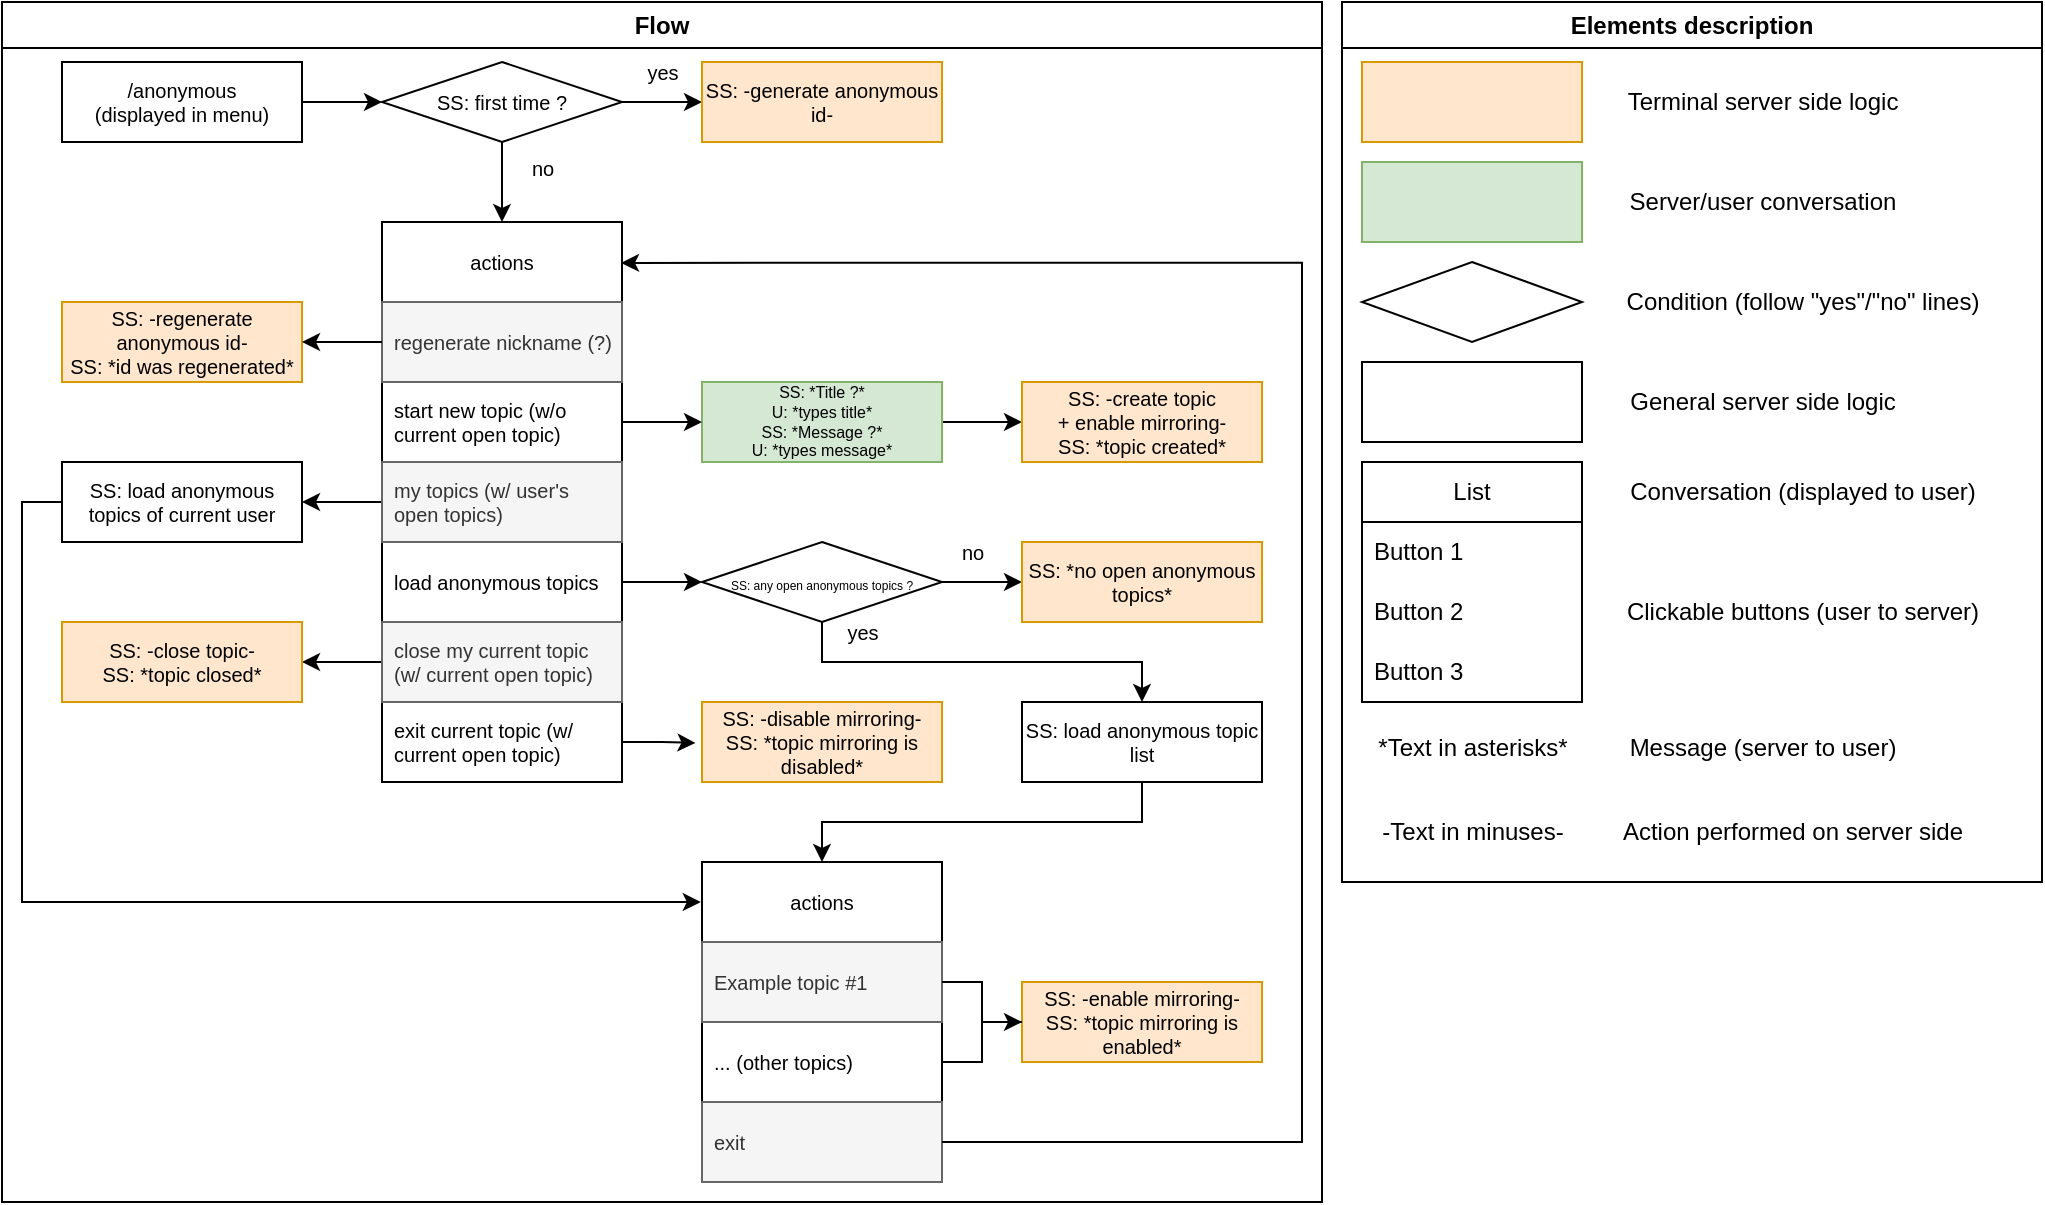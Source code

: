 <mxfile version="22.1.9" type="github">
  <diagram name="Page-1" id="vTNOPobx8QsRTyyNI5oX">
    <mxGraphModel dx="1430" dy="723" grid="1" gridSize="10" guides="1" tooltips="1" connect="1" arrows="1" fold="1" page="1" pageScale="1" pageWidth="850" pageHeight="1100" math="0" shadow="0">
      <root>
        <mxCell id="0" />
        <mxCell id="1" parent="0" />
        <mxCell id="AavUFSyJIeIR4vU6FIvM-2" style="edgeStyle=orthogonalEdgeStyle;rounded=0;orthogonalLoop=1;jettySize=auto;html=1;exitX=1;exitY=0.5;exitDx=0;exitDy=0;entryX=0;entryY=0.5;entryDx=0;entryDy=0;fontSize=10;" edge="1" parent="1" source="AavUFSyJIeIR4vU6FIvM-1" target="AavUFSyJIeIR4vU6FIvM-8">
          <mxGeometry relative="1" as="geometry">
            <mxPoint x="209" y="60" as="targetPoint" />
          </mxGeometry>
        </mxCell>
        <mxCell id="AavUFSyJIeIR4vU6FIvM-1" value="&lt;div&gt;/anonymous&lt;/div&gt;&lt;div&gt;(displayed in menu)&lt;br&gt;&lt;/div&gt;" style="rounded=0;whiteSpace=wrap;html=1;fontSize=10;" vertex="1" parent="1">
          <mxGeometry x="40" y="40" width="120" height="40" as="geometry" />
        </mxCell>
        <mxCell id="AavUFSyJIeIR4vU6FIvM-3" value="actions" style="swimlane;fontStyle=0;childLayout=stackLayout;horizontal=1;startSize=40;horizontalStack=0;resizeParent=1;resizeParentMax=0;resizeLast=0;collapsible=1;marginBottom=0;whiteSpace=wrap;html=1;fontSize=10;" vertex="1" parent="1">
          <mxGeometry x="200" y="120" width="120" height="280" as="geometry">
            <mxRectangle x="200" y="120" width="70" height="40" as="alternateBounds" />
          </mxGeometry>
        </mxCell>
        <mxCell id="AavUFSyJIeIR4vU6FIvM-4" value="&lt;div style=&quot;font-size: 10px;&quot;&gt;regenerate nickname (?)&lt;br style=&quot;font-size: 10px;&quot;&gt;&lt;/div&gt;" style="text;strokeColor=#666666;fillColor=#f5f5f5;align=left;verticalAlign=middle;spacingLeft=4;spacingRight=4;overflow=hidden;points=[[0,0.5],[1,0.5]];portConstraint=eastwest;rotatable=0;whiteSpace=wrap;html=1;fontSize=10;fontColor=#333333;" vertex="1" parent="AavUFSyJIeIR4vU6FIvM-3">
          <mxGeometry y="40" width="120" height="40" as="geometry" />
        </mxCell>
        <mxCell id="AavUFSyJIeIR4vU6FIvM-40" value="&lt;div style=&quot;font-size: 10px;&quot;&gt;start new topic (w/o current open topic)&lt;br style=&quot;font-size: 10px;&quot;&gt;&lt;/div&gt;" style="text;strokeColor=none;fillColor=none;align=left;verticalAlign=middle;spacingLeft=4;spacingRight=4;overflow=hidden;points=[[0,0.5],[1,0.5]];portConstraint=eastwest;rotatable=0;whiteSpace=wrap;html=1;fontSize=10;" vertex="1" parent="AavUFSyJIeIR4vU6FIvM-3">
          <mxGeometry y="80" width="120" height="40" as="geometry" />
        </mxCell>
        <mxCell id="AavUFSyJIeIR4vU6FIvM-81" style="edgeStyle=orthogonalEdgeStyle;rounded=0;orthogonalLoop=1;jettySize=auto;html=1;" edge="1" parent="AavUFSyJIeIR4vU6FIvM-3" source="AavUFSyJIeIR4vU6FIvM-44">
          <mxGeometry relative="1" as="geometry">
            <mxPoint x="-40" y="140" as="targetPoint" />
          </mxGeometry>
        </mxCell>
        <mxCell id="AavUFSyJIeIR4vU6FIvM-44" value="my topics (w/ user&#39;s open topics)" style="text;strokeColor=#666666;fillColor=#f5f5f5;align=left;verticalAlign=middle;spacingLeft=4;spacingRight=4;overflow=hidden;points=[[0,0.5],[1,0.5]];portConstraint=eastwest;rotatable=0;whiteSpace=wrap;html=1;fontSize=10;fontColor=#333333;" vertex="1" parent="AavUFSyJIeIR4vU6FIvM-3">
          <mxGeometry y="120" width="120" height="40" as="geometry" />
        </mxCell>
        <mxCell id="AavUFSyJIeIR4vU6FIvM-6" value="load anonymous topics" style="text;strokeColor=none;fillColor=none;align=left;verticalAlign=middle;spacingLeft=4;spacingRight=4;overflow=hidden;points=[[0,0.5],[1,0.5]];portConstraint=eastwest;rotatable=0;whiteSpace=wrap;html=1;fontSize=10;" vertex="1" parent="AavUFSyJIeIR4vU6FIvM-3">
          <mxGeometry y="160" width="120" height="40" as="geometry" />
        </mxCell>
        <mxCell id="AavUFSyJIeIR4vU6FIvM-87" style="edgeStyle=orthogonalEdgeStyle;rounded=0;orthogonalLoop=1;jettySize=auto;html=1;" edge="1" parent="AavUFSyJIeIR4vU6FIvM-3" source="AavUFSyJIeIR4vU6FIvM-86">
          <mxGeometry relative="1" as="geometry">
            <mxPoint x="-40" y="220" as="targetPoint" />
          </mxGeometry>
        </mxCell>
        <mxCell id="AavUFSyJIeIR4vU6FIvM-86" value="close my current topic (w/ current open topic)" style="text;strokeColor=#666666;fillColor=#f5f5f5;align=left;verticalAlign=middle;spacingLeft=4;spacingRight=4;overflow=hidden;points=[[0,0.5],[1,0.5]];portConstraint=eastwest;rotatable=0;whiteSpace=wrap;html=1;fontSize=10;fontColor=#333333;" vertex="1" parent="AavUFSyJIeIR4vU6FIvM-3">
          <mxGeometry y="200" width="120" height="40" as="geometry" />
        </mxCell>
        <mxCell id="AavUFSyJIeIR4vU6FIvM-39" value="&lt;div style=&quot;font-size: 10px;&quot;&gt;exit current topic (w/ current open topic)&lt;/div&gt;" style="text;align=left;verticalAlign=middle;spacingLeft=4;spacingRight=4;overflow=hidden;points=[[0,0.5],[1,0.5]];portConstraint=eastwest;rotatable=0;whiteSpace=wrap;html=1;fontSize=10;" vertex="1" parent="AavUFSyJIeIR4vU6FIvM-3">
          <mxGeometry y="240" width="120" height="40" as="geometry" />
        </mxCell>
        <mxCell id="AavUFSyJIeIR4vU6FIvM-9" style="edgeStyle=orthogonalEdgeStyle;rounded=0;orthogonalLoop=1;jettySize=auto;html=1;exitX=1;exitY=0.5;exitDx=0;exitDy=0;fontSize=10;" edge="1" parent="1" source="AavUFSyJIeIR4vU6FIvM-8">
          <mxGeometry relative="1" as="geometry">
            <mxPoint x="360" y="60" as="targetPoint" />
          </mxGeometry>
        </mxCell>
        <mxCell id="AavUFSyJIeIR4vU6FIvM-12" style="edgeStyle=orthogonalEdgeStyle;rounded=0;orthogonalLoop=1;jettySize=auto;html=1;exitX=0.5;exitY=1;exitDx=0;exitDy=0;fontSize=10;entryX=0.5;entryY=0;entryDx=0;entryDy=0;" edge="1" parent="1" source="AavUFSyJIeIR4vU6FIvM-8" target="AavUFSyJIeIR4vU6FIvM-3">
          <mxGeometry relative="1" as="geometry">
            <mxPoint x="259.979" y="120" as="targetPoint" />
            <Array as="points" />
          </mxGeometry>
        </mxCell>
        <mxCell id="AavUFSyJIeIR4vU6FIvM-8" value="&lt;font style=&quot;font-size: 10px;&quot;&gt;SS: first time ?&lt;/font&gt;" style="rhombus;whiteSpace=wrap;html=1;fontSize=10;" vertex="1" parent="1">
          <mxGeometry x="200" y="40" width="120" height="40" as="geometry" />
        </mxCell>
        <mxCell id="AavUFSyJIeIR4vU6FIvM-11" value="yes" style="text;html=1;align=center;verticalAlign=middle;resizable=0;points=[];autosize=1;strokeColor=none;fillColor=none;fontSize=10;" vertex="1" parent="1">
          <mxGeometry x="320" y="30" width="40" height="30" as="geometry" />
        </mxCell>
        <mxCell id="AavUFSyJIeIR4vU6FIvM-23" value="&lt;div style=&quot;font-size: 10px;&quot;&gt;&lt;font style=&quot;font-size: 10px;&quot;&gt;SS: -generate anonymous id-&lt;br style=&quot;font-size: 10px;&quot;&gt;&lt;/font&gt;&lt;/div&gt;" style="rounded=0;whiteSpace=wrap;html=1;fontSize=10;fillColor=#ffe6cc;strokeColor=#d79b00;" vertex="1" parent="1">
          <mxGeometry x="360" y="40" width="120" height="40" as="geometry" />
        </mxCell>
        <mxCell id="AavUFSyJIeIR4vU6FIvM-46" style="edgeStyle=orthogonalEdgeStyle;rounded=0;orthogonalLoop=1;jettySize=auto;html=1;entryX=0.5;entryY=0;entryDx=0;entryDy=0;exitX=0.5;exitY=1;exitDx=0;exitDy=0;fontSize=10;" edge="1" parent="1" source="AavUFSyJIeIR4vU6FIvM-58" target="AavUFSyJIeIR4vU6FIvM-59">
          <mxGeometry relative="1" as="geometry">
            <mxPoint x="420" y="360" as="targetPoint" />
            <mxPoint x="419.97" y="320" as="sourcePoint" />
            <Array as="points">
              <mxPoint x="420" y="340" />
              <mxPoint x="580" y="340" />
            </Array>
          </mxGeometry>
        </mxCell>
        <mxCell id="AavUFSyJIeIR4vU6FIvM-41" value="&lt;div style=&quot;font-size: 10px;&quot;&gt;SS: -disable mirroring-&lt;/div&gt;&lt;div style=&quot;font-size: 10px;&quot;&gt;SS: *topic mirroring is disabled*&lt;br style=&quot;font-size: 10px;&quot;&gt; &lt;/div&gt;" style="rounded=0;whiteSpace=wrap;html=1;fillColor=#ffe6cc;strokeColor=#d79b00;fontSize=10;" vertex="1" parent="1">
          <mxGeometry x="360" y="360" width="120" height="40" as="geometry" />
        </mxCell>
        <mxCell id="AavUFSyJIeIR4vU6FIvM-43" style="edgeStyle=orthogonalEdgeStyle;rounded=0;orthogonalLoop=1;jettySize=auto;html=1;exitX=1;exitY=0.5;exitDx=0;exitDy=0;entryX=0;entryY=0.5;entryDx=0;entryDy=0;fontSize=10;" edge="1" parent="1" source="AavUFSyJIeIR4vU6FIvM-6" target="AavUFSyJIeIR4vU6FIvM-58">
          <mxGeometry relative="1" as="geometry">
            <mxPoint x="360" y="300" as="targetPoint" />
            <Array as="points" />
          </mxGeometry>
        </mxCell>
        <mxCell id="AavUFSyJIeIR4vU6FIvM-49" value="&lt;div style=&quot;font-size: 10px;&quot;&gt;actions&lt;/div&gt;" style="swimlane;fontStyle=0;childLayout=stackLayout;horizontal=1;startSize=40;horizontalStack=0;resizeParent=1;resizeParentMax=0;resizeLast=0;collapsible=1;marginBottom=0;whiteSpace=wrap;html=1;fontSize=10;" vertex="1" parent="1">
          <mxGeometry x="360" y="440" width="120" height="160" as="geometry" />
        </mxCell>
        <mxCell id="AavUFSyJIeIR4vU6FIvM-50" value="Example topic #1" style="text;strokeColor=#666666;fillColor=#f5f5f5;align=left;verticalAlign=middle;spacingLeft=4;spacingRight=4;overflow=hidden;points=[[0,0.5],[1,0.5]];portConstraint=eastwest;rotatable=0;whiteSpace=wrap;html=1;fontSize=10;fontColor=#333333;" vertex="1" parent="AavUFSyJIeIR4vU6FIvM-49">
          <mxGeometry y="40" width="120" height="40" as="geometry" />
        </mxCell>
        <mxCell id="AavUFSyJIeIR4vU6FIvM-51" value="... (other topics)" style="text;strokeColor=none;fillColor=none;align=left;verticalAlign=middle;spacingLeft=4;spacingRight=4;overflow=hidden;points=[[0,0.5],[1,0.5]];portConstraint=eastwest;rotatable=0;whiteSpace=wrap;html=1;fontSize=10;" vertex="1" parent="AavUFSyJIeIR4vU6FIvM-49">
          <mxGeometry y="80" width="120" height="40" as="geometry" />
        </mxCell>
        <mxCell id="AavUFSyJIeIR4vU6FIvM-52" value="&lt;div style=&quot;font-size: 10px;&quot;&gt;exit&lt;/div&gt;" style="text;strokeColor=#666666;fillColor=#f5f5f5;align=left;verticalAlign=middle;spacingLeft=4;spacingRight=4;overflow=hidden;points=[[0,0.5],[1,0.5]];portConstraint=eastwest;rotatable=0;whiteSpace=wrap;html=1;fontSize=10;fontColor=#333333;" vertex="1" parent="AavUFSyJIeIR4vU6FIvM-49">
          <mxGeometry y="120" width="120" height="40" as="geometry" />
        </mxCell>
        <mxCell id="AavUFSyJIeIR4vU6FIvM-55" style="edgeStyle=orthogonalEdgeStyle;rounded=0;orthogonalLoop=1;jettySize=auto;html=1;entryX=0.5;entryY=0;entryDx=0;entryDy=0;exitX=0.5;exitY=1;exitDx=0;exitDy=0;fontSize=10;" edge="1" parent="1" source="AavUFSyJIeIR4vU6FIvM-59" target="AavUFSyJIeIR4vU6FIvM-49">
          <mxGeometry relative="1" as="geometry">
            <mxPoint x="478.545" y="380.485" as="sourcePoint" />
            <Array as="points">
              <mxPoint x="580" y="420" />
              <mxPoint x="420" y="420" />
            </Array>
          </mxGeometry>
        </mxCell>
        <mxCell id="AavUFSyJIeIR4vU6FIvM-56" value="&lt;div style=&quot;font-size: 10px;&quot;&gt;yes&lt;/div&gt;" style="text;html=1;align=center;verticalAlign=middle;resizable=0;points=[];autosize=1;strokeColor=none;fillColor=none;fontSize=10;" vertex="1" parent="1">
          <mxGeometry x="420" y="310" width="40" height="30" as="geometry" />
        </mxCell>
        <mxCell id="AavUFSyJIeIR4vU6FIvM-79" style="edgeStyle=orthogonalEdgeStyle;rounded=0;orthogonalLoop=1;jettySize=auto;html=1;exitX=1;exitY=0.5;exitDx=0;exitDy=0;entryX=0;entryY=0.5;entryDx=0;entryDy=0;fontSize=10;" edge="1" parent="1" source="AavUFSyJIeIR4vU6FIvM-58" target="AavUFSyJIeIR4vU6FIvM-76">
          <mxGeometry relative="1" as="geometry">
            <mxPoint x="500" y="250" as="targetPoint" />
          </mxGeometry>
        </mxCell>
        <mxCell id="AavUFSyJIeIR4vU6FIvM-58" value="&lt;font style=&quot;font-size: 6px;&quot;&gt;SS: any open anonymous topics ?&lt;br&gt;&lt;/font&gt;" style="rhombus;whiteSpace=wrap;html=1;fontSize=10;" vertex="1" parent="1">
          <mxGeometry x="360" y="280" width="120" height="40" as="geometry" />
        </mxCell>
        <mxCell id="AavUFSyJIeIR4vU6FIvM-59" value="SS: load anonymous topic list" style="rounded=0;whiteSpace=wrap;html=1;fontSize=10;" vertex="1" parent="1">
          <mxGeometry x="520" y="360" width="120" height="40" as="geometry" />
        </mxCell>
        <mxCell id="AavUFSyJIeIR4vU6FIvM-57" style="edgeStyle=orthogonalEdgeStyle;rounded=0;orthogonalLoop=1;jettySize=auto;html=1;exitX=1;exitY=0.5;exitDx=0;exitDy=0;fontSize=10;entryX=0.996;entryY=0.073;entryDx=0;entryDy=0;entryPerimeter=0;" edge="1" parent="1" source="AavUFSyJIeIR4vU6FIvM-52" target="AavUFSyJIeIR4vU6FIvM-3">
          <mxGeometry relative="1" as="geometry">
            <mxPoint x="370" y="140" as="targetPoint" />
            <mxPoint x="474.45" y="577.04" as="sourcePoint" />
            <Array as="points">
              <mxPoint x="660" y="580" />
              <mxPoint x="660" y="140" />
            </Array>
          </mxGeometry>
        </mxCell>
        <mxCell id="AavUFSyJIeIR4vU6FIvM-63" value="&lt;div style=&quot;font-size: 10px;&quot;&gt;&lt;font style=&quot;font-size: 10px;&quot;&gt;SS: -enable mirroring-&lt;/font&gt;&lt;/div&gt;&lt;div style=&quot;font-size: 10px;&quot;&gt;&lt;font style=&quot;font-size: 10px;&quot;&gt;SS: *topic mirroring is enabled*&lt;br style=&quot;font-size: 10px;&quot;&gt;&lt;/font&gt;&lt;/div&gt;" style="rounded=0;whiteSpace=wrap;html=1;fillColor=#ffe6cc;strokeColor=#d79b00;fontSize=10;" vertex="1" parent="1">
          <mxGeometry x="520" y="500" width="120" height="40" as="geometry" />
        </mxCell>
        <mxCell id="AavUFSyJIeIR4vU6FIvM-64" style="edgeStyle=orthogonalEdgeStyle;rounded=0;orthogonalLoop=1;jettySize=auto;html=1;exitX=1;exitY=0.5;exitDx=0;exitDy=0;entryX=0;entryY=0.5;entryDx=0;entryDy=0;fontSize=10;" edge="1" parent="1" source="AavUFSyJIeIR4vU6FIvM-50" target="AavUFSyJIeIR4vU6FIvM-63">
          <mxGeometry relative="1" as="geometry" />
        </mxCell>
        <mxCell id="AavUFSyJIeIR4vU6FIvM-67" value="&lt;div style=&quot;font-size: 10px;&quot;&gt;SS: -regenerate anonymous id-&lt;/div&gt;&lt;div style=&quot;font-size: 10px;&quot;&gt;SS: *id was regenerated*&lt;br style=&quot;font-size: 10px;&quot;&gt;&lt;/div&gt;" style="rounded=0;whiteSpace=wrap;html=1;fillColor=#ffe6cc;strokeColor=#d79b00;fontSize=10;" vertex="1" parent="1">
          <mxGeometry x="40" y="160" width="120" height="40" as="geometry" />
        </mxCell>
        <mxCell id="AavUFSyJIeIR4vU6FIvM-68" style="edgeStyle=orthogonalEdgeStyle;rounded=0;orthogonalLoop=1;jettySize=auto;html=1;entryX=1;entryY=0.5;entryDx=0;entryDy=0;fontSize=10;" edge="1" parent="1" source="AavUFSyJIeIR4vU6FIvM-4" target="AavUFSyJIeIR4vU6FIvM-67">
          <mxGeometry relative="1" as="geometry" />
        </mxCell>
        <mxCell id="AavUFSyJIeIR4vU6FIvM-71" value="" style="endArrow=none;html=1;rounded=0;edgeStyle=orthogonalEdgeStyle;exitX=1;exitY=0.5;exitDx=0;exitDy=0;fontSize=10;entryX=0;entryY=0.5;entryDx=0;entryDy=0;" edge="1" parent="1" source="AavUFSyJIeIR4vU6FIvM-51" target="AavUFSyJIeIR4vU6FIvM-63">
          <mxGeometry width="50" height="50" relative="1" as="geometry">
            <mxPoint x="490" y="544.74" as="sourcePoint" />
            <mxPoint x="580" y="500" as="targetPoint" />
          </mxGeometry>
        </mxCell>
        <mxCell id="AavUFSyJIeIR4vU6FIvM-75" style="edgeStyle=orthogonalEdgeStyle;rounded=0;orthogonalLoop=1;jettySize=auto;html=1;entryX=0;entryY=0.5;entryDx=0;entryDy=0;fontSize=10;" edge="1" parent="1" source="AavUFSyJIeIR4vU6FIvM-73" target="AavUFSyJIeIR4vU6FIvM-74">
          <mxGeometry relative="1" as="geometry" />
        </mxCell>
        <mxCell id="AavUFSyJIeIR4vU6FIvM-73" value="&lt;div style=&quot;font-size: 8px;&quot;&gt;SS: *Title ?*&lt;/div&gt;&lt;div style=&quot;font-size: 8px;&quot;&gt;U: *types title*&lt;/div&gt;&lt;div style=&quot;font-size: 8px;&quot;&gt;SS: *Message ?*&lt;/div&gt;&lt;div style=&quot;font-size: 8px;&quot;&gt;U: *types message*&lt;br style=&quot;font-size: 8px;&quot;&gt;&lt;/div&gt;" style="rounded=0;whiteSpace=wrap;html=1;fillColor=#d5e8d4;strokeColor=#82b366;fontSize=8;" vertex="1" parent="1">
          <mxGeometry x="360" y="200" width="120" height="40" as="geometry" />
        </mxCell>
        <mxCell id="AavUFSyJIeIR4vU6FIvM-72" style="edgeStyle=orthogonalEdgeStyle;rounded=0;orthogonalLoop=1;jettySize=auto;html=1;fontSize=10;" edge="1" parent="1" source="AavUFSyJIeIR4vU6FIvM-40" target="AavUFSyJIeIR4vU6FIvM-73">
          <mxGeometry relative="1" as="geometry">
            <mxPoint x="360" y="220" as="targetPoint" />
            <Array as="points">
              <mxPoint x="470" y="220" />
              <mxPoint x="470" y="220" />
            </Array>
          </mxGeometry>
        </mxCell>
        <mxCell id="AavUFSyJIeIR4vU6FIvM-74" value="&lt;div style=&quot;font-size: 10px;&quot;&gt;&lt;font style=&quot;font-size: 10px;&quot;&gt;SS: -create topic&lt;br style=&quot;font-size: 10px;&quot;&gt;&lt;/font&gt;&lt;/div&gt;&lt;div style=&quot;font-size: 10px;&quot;&gt;&lt;font style=&quot;font-size: 10px;&quot;&gt;+ enable mirroring-&lt;/font&gt;&lt;/div&gt;&lt;div style=&quot;font-size: 10px;&quot;&gt;&lt;font style=&quot;font-size: 10px;&quot;&gt;SS: *topic created*&lt;br style=&quot;font-size: 10px;&quot;&gt;&lt;/font&gt;&lt;/div&gt;" style="rounded=0;whiteSpace=wrap;html=1;fillColor=#ffe6cc;strokeColor=#d79b00;fontSize=10;" vertex="1" parent="1">
          <mxGeometry x="520" y="200" width="120" height="40" as="geometry" />
        </mxCell>
        <mxCell id="AavUFSyJIeIR4vU6FIvM-76" value="SS: *no open anonymous topics*" style="rounded=0;whiteSpace=wrap;html=1;fillColor=#ffe6cc;strokeColor=#d79b00;fontSize=10;" vertex="1" parent="1">
          <mxGeometry x="520" y="280" width="120" height="40" as="geometry" />
        </mxCell>
        <mxCell id="AavUFSyJIeIR4vU6FIvM-80" value="&lt;div style=&quot;font-size: 10px;&quot;&gt;no&lt;/div&gt;" style="text;html=1;align=center;verticalAlign=middle;resizable=0;points=[];autosize=1;strokeColor=none;fillColor=none;fontSize=10;" vertex="1" parent="1">
          <mxGeometry x="480" y="270" width="30" height="30" as="geometry" />
        </mxCell>
        <mxCell id="AavUFSyJIeIR4vU6FIvM-83" value="SS: load anonymous topics of current user" style="rounded=0;whiteSpace=wrap;html=1;fontSize=10;" vertex="1" parent="1">
          <mxGeometry x="40" y="240" width="120" height="40" as="geometry" />
        </mxCell>
        <mxCell id="AavUFSyJIeIR4vU6FIvM-85" style="edgeStyle=orthogonalEdgeStyle;rounded=0;orthogonalLoop=1;jettySize=auto;html=1;entryX=-0.005;entryY=0.125;entryDx=0;entryDy=0;entryPerimeter=0;exitX=0;exitY=0.5;exitDx=0;exitDy=0;" edge="1" parent="1" source="AavUFSyJIeIR4vU6FIvM-83" target="AavUFSyJIeIR4vU6FIvM-49">
          <mxGeometry relative="1" as="geometry">
            <mxPoint x="-30" y="290" as="sourcePoint" />
            <mxPoint x="290.12" y="488.4" as="targetPoint" />
            <Array as="points">
              <mxPoint x="20" y="260" />
              <mxPoint x="20" y="460" />
            </Array>
          </mxGeometry>
        </mxCell>
        <mxCell id="AavUFSyJIeIR4vU6FIvM-88" style="edgeStyle=orthogonalEdgeStyle;rounded=0;orthogonalLoop=1;jettySize=auto;html=1;entryX=-0.027;entryY=0.511;entryDx=0;entryDy=0;entryPerimeter=0;" edge="1" parent="1" source="AavUFSyJIeIR4vU6FIvM-39" target="AavUFSyJIeIR4vU6FIvM-41">
          <mxGeometry relative="1" as="geometry" />
        </mxCell>
        <mxCell id="AavUFSyJIeIR4vU6FIvM-89" value="&lt;div style=&quot;font-size: 10px;&quot;&gt;SS: -close topic-&lt;/div&gt;&lt;div style=&quot;font-size: 10px;&quot;&gt;SS: *topic closed*&lt;br style=&quot;font-size: 10px;&quot;&gt;&lt;/div&gt;" style="rounded=0;whiteSpace=wrap;html=1;fillColor=#ffe6cc;strokeColor=#d79b00;fontSize=10;" vertex="1" parent="1">
          <mxGeometry x="40" y="320" width="120" height="40" as="geometry" />
        </mxCell>
        <mxCell id="AavUFSyJIeIR4vU6FIvM-90" value="&lt;font style=&quot;font-size: 10px;&quot;&gt;no&lt;/font&gt;" style="text;html=1;align=center;verticalAlign=middle;resizable=0;points=[];autosize=1;strokeColor=none;fillColor=none;" vertex="1" parent="1">
          <mxGeometry x="265" y="78" width="30" height="30" as="geometry" />
        </mxCell>
        <mxCell id="AavUFSyJIeIR4vU6FIvM-92" value="Flow" style="swimlane;whiteSpace=wrap;html=1;" vertex="1" parent="1">
          <mxGeometry x="10" y="10" width="660" height="600" as="geometry" />
        </mxCell>
        <mxCell id="AavUFSyJIeIR4vU6FIvM-93" value="Elements description" style="swimlane;whiteSpace=wrap;html=1;" vertex="1" parent="1">
          <mxGeometry x="680" y="10" width="350" height="440" as="geometry" />
        </mxCell>
        <mxCell id="AavUFSyJIeIR4vU6FIvM-94" value="" style="rounded=0;whiteSpace=wrap;html=1;fillColor=#ffe6cc;strokeColor=#d79b00;" vertex="1" parent="AavUFSyJIeIR4vU6FIvM-93">
          <mxGeometry x="10" y="30" width="110" height="40" as="geometry" />
        </mxCell>
        <mxCell id="AavUFSyJIeIR4vU6FIvM-96" value="Terminal server side logic" style="text;html=1;align=center;verticalAlign=middle;resizable=0;points=[];autosize=1;strokeColor=none;fillColor=none;" vertex="1" parent="AavUFSyJIeIR4vU6FIvM-93">
          <mxGeometry x="130" y="35" width="160" height="30" as="geometry" />
        </mxCell>
        <mxCell id="AavUFSyJIeIR4vU6FIvM-97" value="" style="rounded=0;whiteSpace=wrap;html=1;fillColor=#d5e8d4;strokeColor=#82b366;" vertex="1" parent="AavUFSyJIeIR4vU6FIvM-93">
          <mxGeometry x="10" y="80" width="110" height="40" as="geometry" />
        </mxCell>
        <mxCell id="AavUFSyJIeIR4vU6FIvM-99" value="Server/user conversation" style="text;html=1;align=center;verticalAlign=middle;resizable=0;points=[];autosize=1;strokeColor=none;fillColor=none;" vertex="1" parent="AavUFSyJIeIR4vU6FIvM-93">
          <mxGeometry x="130" y="85" width="160" height="30" as="geometry" />
        </mxCell>
        <mxCell id="AavUFSyJIeIR4vU6FIvM-101" value="" style="rhombus;whiteSpace=wrap;html=1;" vertex="1" parent="AavUFSyJIeIR4vU6FIvM-93">
          <mxGeometry x="10" y="130" width="110" height="40" as="geometry" />
        </mxCell>
        <mxCell id="AavUFSyJIeIR4vU6FIvM-102" value="Condition (follow &quot;yes&quot;/&quot;no&quot; lines)" style="text;html=1;align=center;verticalAlign=middle;resizable=0;points=[];autosize=1;strokeColor=none;fillColor=none;" vertex="1" parent="AavUFSyJIeIR4vU6FIvM-93">
          <mxGeometry x="130" y="135" width="200" height="30" as="geometry" />
        </mxCell>
        <mxCell id="AavUFSyJIeIR4vU6FIvM-103" value="" style="rounded=0;whiteSpace=wrap;html=1;" vertex="1" parent="AavUFSyJIeIR4vU6FIvM-93">
          <mxGeometry x="10" y="180" width="110" height="40" as="geometry" />
        </mxCell>
        <mxCell id="AavUFSyJIeIR4vU6FIvM-104" value="General server side logic" style="text;html=1;align=center;verticalAlign=middle;resizable=0;points=[];autosize=1;strokeColor=none;fillColor=none;" vertex="1" parent="AavUFSyJIeIR4vU6FIvM-93">
          <mxGeometry x="130" y="185" width="160" height="30" as="geometry" />
        </mxCell>
        <mxCell id="AavUFSyJIeIR4vU6FIvM-105" value="List" style="swimlane;fontStyle=0;childLayout=stackLayout;horizontal=1;startSize=30;horizontalStack=0;resizeParent=1;resizeParentMax=0;resizeLast=0;collapsible=1;marginBottom=0;whiteSpace=wrap;html=1;" vertex="1" parent="AavUFSyJIeIR4vU6FIvM-93">
          <mxGeometry x="10" y="230" width="110" height="120" as="geometry" />
        </mxCell>
        <mxCell id="AavUFSyJIeIR4vU6FIvM-106" value="Button 1" style="text;strokeColor=none;fillColor=none;align=left;verticalAlign=middle;spacingLeft=4;spacingRight=4;overflow=hidden;points=[[0,0.5],[1,0.5]];portConstraint=eastwest;rotatable=0;whiteSpace=wrap;html=1;" vertex="1" parent="AavUFSyJIeIR4vU6FIvM-105">
          <mxGeometry y="30" width="110" height="30" as="geometry" />
        </mxCell>
        <mxCell id="AavUFSyJIeIR4vU6FIvM-107" value="Button 2" style="text;strokeColor=none;fillColor=none;align=left;verticalAlign=middle;spacingLeft=4;spacingRight=4;overflow=hidden;points=[[0,0.5],[1,0.5]];portConstraint=eastwest;rotatable=0;whiteSpace=wrap;html=1;" vertex="1" parent="AavUFSyJIeIR4vU6FIvM-105">
          <mxGeometry y="60" width="110" height="30" as="geometry" />
        </mxCell>
        <mxCell id="AavUFSyJIeIR4vU6FIvM-108" value="Button 3" style="text;strokeColor=none;fillColor=none;align=left;verticalAlign=middle;spacingLeft=4;spacingRight=4;overflow=hidden;points=[[0,0.5],[1,0.5]];portConstraint=eastwest;rotatable=0;whiteSpace=wrap;html=1;" vertex="1" parent="AavUFSyJIeIR4vU6FIvM-105">
          <mxGeometry y="90" width="110" height="30" as="geometry" />
        </mxCell>
        <mxCell id="AavUFSyJIeIR4vU6FIvM-109" value="Conversation (displayed to user)" style="text;html=1;align=center;verticalAlign=middle;resizable=0;points=[];autosize=1;strokeColor=none;fillColor=none;" vertex="1" parent="AavUFSyJIeIR4vU6FIvM-93">
          <mxGeometry x="130" y="230" width="200" height="30" as="geometry" />
        </mxCell>
        <mxCell id="AavUFSyJIeIR4vU6FIvM-110" value="Clickable buttons (user to server)" style="text;html=1;align=center;verticalAlign=middle;resizable=0;points=[];autosize=1;strokeColor=none;fillColor=none;" vertex="1" parent="AavUFSyJIeIR4vU6FIvM-93">
          <mxGeometry x="130" y="290" width="200" height="30" as="geometry" />
        </mxCell>
        <mxCell id="AavUFSyJIeIR4vU6FIvM-111" value="&lt;div&gt;*Text in asterisks*&lt;/div&gt;" style="text;html=1;align=center;verticalAlign=middle;resizable=0;points=[];autosize=1;strokeColor=none;fillColor=none;" vertex="1" parent="AavUFSyJIeIR4vU6FIvM-93">
          <mxGeometry x="5" y="358" width="120" height="30" as="geometry" />
        </mxCell>
        <mxCell id="AavUFSyJIeIR4vU6FIvM-112" value="Message (server to user)" style="text;html=1;align=center;verticalAlign=middle;resizable=0;points=[];autosize=1;strokeColor=none;fillColor=none;" vertex="1" parent="AavUFSyJIeIR4vU6FIvM-93">
          <mxGeometry x="130" y="358" width="160" height="30" as="geometry" />
        </mxCell>
        <mxCell id="AavUFSyJIeIR4vU6FIvM-113" value="-Text in minuses-" style="text;html=1;align=center;verticalAlign=middle;resizable=0;points=[];autosize=1;strokeColor=none;fillColor=none;" vertex="1" parent="AavUFSyJIeIR4vU6FIvM-93">
          <mxGeometry x="10" y="400" width="110" height="30" as="geometry" />
        </mxCell>
        <mxCell id="AavUFSyJIeIR4vU6FIvM-114" value="Action performed on server side" style="text;html=1;align=center;verticalAlign=middle;resizable=0;points=[];autosize=1;strokeColor=none;fillColor=none;" vertex="1" parent="AavUFSyJIeIR4vU6FIvM-93">
          <mxGeometry x="130" y="400" width="190" height="30" as="geometry" />
        </mxCell>
      </root>
    </mxGraphModel>
  </diagram>
</mxfile>
